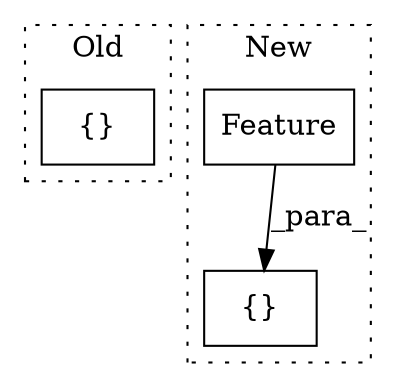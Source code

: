 digraph G {
subgraph cluster0 {
1 [label="{}" a="4" s="953,968" l="1,1" shape="box"];
label = "Old";
style="dotted";
}
subgraph cluster1 {
2 [label="Feature" a="32" s="675" l="9" shape="box"];
3 [label="{}" a="4" s="1103,1119" l="1,1" shape="box"];
label = "New";
style="dotted";
}
2 -> 3 [label="_para_"];
}